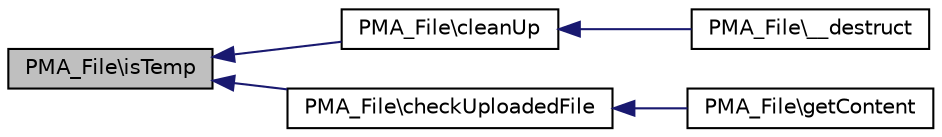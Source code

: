 digraph G
{
  edge [fontname="Helvetica",fontsize="10",labelfontname="Helvetica",labelfontsize="10"];
  node [fontname="Helvetica",fontsize="10",shape=record];
  rankdir="LR";
  Node1 [label="PMA_File\\isTemp",height=0.2,width=0.4,color="black", fillcolor="grey75", style="filled" fontcolor="black"];
  Node1 -> Node2 [dir="back",color="midnightblue",fontsize="10",style="solid",fontname="Helvetica"];
  Node2 [label="PMA_File\\cleanUp",height=0.2,width=0.4,color="black", fillcolor="white", style="filled",URL="$classPMA__File.html#a6e00f16bc06dc599a24b745d223032b2",tooltip="deletes file if it is temporary, usally from a moved upload file"];
  Node2 -> Node3 [dir="back",color="midnightblue",fontsize="10",style="solid",fontname="Helvetica"];
  Node3 [label="PMA_File\\__destruct",height=0.2,width=0.4,color="black", fillcolor="white", style="filled",URL="$classPMA__File.html#ac7062a7b2fbdef0305c4637f4a2e4ce2",tooltip="destructor"];
  Node1 -> Node4 [dir="back",color="midnightblue",fontsize="10",style="solid",fontname="Helvetica"];
  Node4 [label="PMA_File\\checkUploadedFile",height=0.2,width=0.4,color="black", fillcolor="white", style="filled",URL="$classPMA__File.html#a6a4b1b602274cf488ec6e93ba20102c5",tooltip="If we are on a server with open_basedir, we must move the file before opening it."];
  Node4 -> Node5 [dir="back",color="midnightblue",fontsize="10",style="solid",fontname="Helvetica"];
  Node5 [label="PMA_File\\getContent",height=0.2,width=0.4,color="black", fillcolor="white", style="filled",URL="$classPMA__File.html#a4c4b9fedb25280d83415243c2d66f985",tooltip="public"];
}
